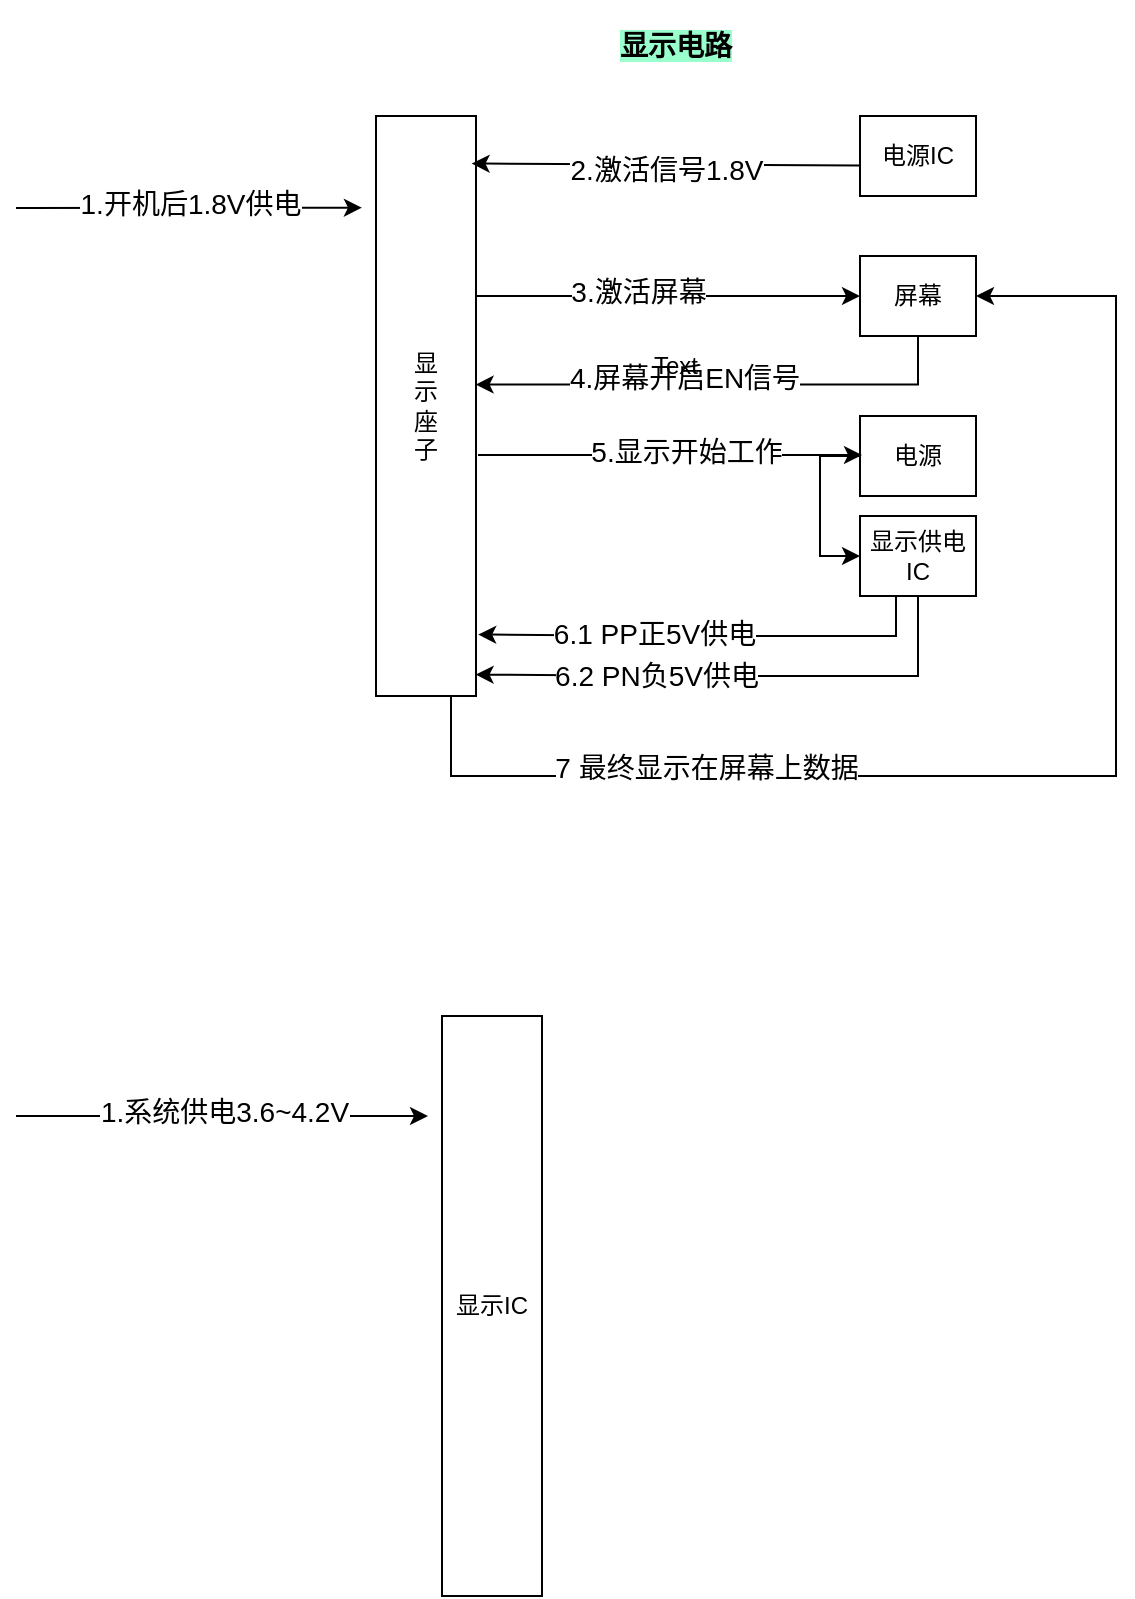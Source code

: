 <mxfile version="24.6.4" type="github">
  <diagram name="第 1 页" id="F-Re6Uvif4Fe4Fc95BMW">
    <mxGraphModel dx="784" dy="-746" grid="1" gridSize="10" guides="1" tooltips="1" connect="1" arrows="1" fold="1" page="1" pageScale="1" pageWidth="827" pageHeight="1169" math="0" shadow="0">
      <root>
        <mxCell id="0" />
        <mxCell id="1" parent="0" />
        <mxCell id="L4pYS3y13BxJtPCVfl_d-1" value="" style="endArrow=classic;html=1;rounded=0;" edge="1" parent="1">
          <mxGeometry width="50" height="50" relative="1" as="geometry">
            <mxPoint x="70" y="1960" as="sourcePoint" />
            <mxPoint x="276" y="1960" as="targetPoint" />
          </mxGeometry>
        </mxCell>
        <mxCell id="L4pYS3y13BxJtPCVfl_d-2" value="Text" style="edgeLabel;html=1;align=center;verticalAlign=middle;resizable=0;points=[];" vertex="1" connectable="0" parent="L4pYS3y13BxJtPCVfl_d-1">
          <mxGeometry x="-0.009" y="2" relative="1" as="geometry">
            <mxPoint as="offset" />
          </mxGeometry>
        </mxCell>
        <mxCell id="L4pYS3y13BxJtPCVfl_d-3" value="&lt;font style=&quot;font-size: 14px;&quot;&gt;1.系统供电3.6~4.2V&lt;/font&gt;" style="edgeLabel;html=1;align=center;verticalAlign=middle;resizable=0;points=[];" vertex="1" connectable="0" parent="L4pYS3y13BxJtPCVfl_d-1">
          <mxGeometry x="0.004" y="2" relative="1" as="geometry">
            <mxPoint as="offset" />
          </mxGeometry>
        </mxCell>
        <mxCell id="L4pYS3y13BxJtPCVfl_d-4" value="显示IC" style="rounded=0;whiteSpace=wrap;html=1;" vertex="1" parent="1">
          <mxGeometry x="283" y="1910" width="50" height="290" as="geometry" />
        </mxCell>
        <mxCell id="L4pYS3y13BxJtPCVfl_d-5" value="" style="endArrow=classic;html=1;rounded=0;entryX=-0.141;entryY=0.158;entryDx=0;entryDy=0;entryPerimeter=0;" edge="1" parent="1" target="L4pYS3y13BxJtPCVfl_d-10">
          <mxGeometry width="50" height="50" relative="1" as="geometry">
            <mxPoint x="70" y="1506" as="sourcePoint" />
            <mxPoint x="260" y="1523.5" as="targetPoint" />
          </mxGeometry>
        </mxCell>
        <mxCell id="L4pYS3y13BxJtPCVfl_d-6" value="Text" style="edgeLabel;html=1;align=center;verticalAlign=middle;resizable=0;points=[];" vertex="1" connectable="0" parent="L4pYS3y13BxJtPCVfl_d-5">
          <mxGeometry x="-0.009" y="2" relative="1" as="geometry">
            <mxPoint as="offset" />
          </mxGeometry>
        </mxCell>
        <mxCell id="L4pYS3y13BxJtPCVfl_d-7" value="&lt;font style=&quot;font-size: 14px;&quot;&gt;1.开机后1.8V供电&lt;/font&gt;" style="edgeLabel;html=1;align=center;verticalAlign=middle;resizable=0;points=[];" vertex="1" connectable="0" parent="L4pYS3y13BxJtPCVfl_d-5">
          <mxGeometry x="0.004" y="2" relative="1" as="geometry">
            <mxPoint as="offset" />
          </mxGeometry>
        </mxCell>
        <mxCell id="L4pYS3y13BxJtPCVfl_d-8" style="edgeStyle=orthogonalEdgeStyle;rounded=0;orthogonalLoop=1;jettySize=auto;html=1;exitX=0.75;exitY=1;exitDx=0;exitDy=0;entryX=1;entryY=0.5;entryDx=0;entryDy=0;" edge="1" parent="1" source="L4pYS3y13BxJtPCVfl_d-10" target="L4pYS3y13BxJtPCVfl_d-21">
          <mxGeometry relative="1" as="geometry">
            <Array as="points">
              <mxPoint x="288" y="1790" />
              <mxPoint x="620" y="1790" />
              <mxPoint x="620" y="1550" />
            </Array>
          </mxGeometry>
        </mxCell>
        <mxCell id="L4pYS3y13BxJtPCVfl_d-9" value="&lt;span style=&quot;font-size: 14px;&quot;&gt;7 最终显示在屏幕上数据&lt;/span&gt;" style="edgeLabel;html=1;align=center;verticalAlign=middle;resizable=0;points=[];" vertex="1" connectable="0" parent="L4pYS3y13BxJtPCVfl_d-8">
          <mxGeometry x="-0.51" y="4" relative="1" as="geometry">
            <mxPoint as="offset" />
          </mxGeometry>
        </mxCell>
        <mxCell id="L4pYS3y13BxJtPCVfl_d-10" value="显&lt;div&gt;示&lt;/div&gt;&lt;div&gt;座&lt;/div&gt;&lt;div&gt;子&lt;/div&gt;" style="rounded=0;whiteSpace=wrap;html=1;" vertex="1" parent="1">
          <mxGeometry x="250" y="1460" width="50" height="290" as="geometry" />
        </mxCell>
        <mxCell id="L4pYS3y13BxJtPCVfl_d-11" value="电源IC" style="rounded=0;whiteSpace=wrap;html=1;" vertex="1" parent="1">
          <mxGeometry x="492" y="1460" width="58" height="40" as="geometry" />
        </mxCell>
        <mxCell id="L4pYS3y13BxJtPCVfl_d-12" value="" style="endArrow=classic;html=1;rounded=0;entryX=0.956;entryY=0.082;entryDx=0;entryDy=0;entryPerimeter=0;exitX=0.003;exitY=0.619;exitDx=0;exitDy=0;exitPerimeter=0;" edge="1" parent="1" source="L4pYS3y13BxJtPCVfl_d-11" target="L4pYS3y13BxJtPCVfl_d-10">
          <mxGeometry width="50" height="50" relative="1" as="geometry">
            <mxPoint x="80" y="1516" as="sourcePoint" />
            <mxPoint x="253" y="1516" as="targetPoint" />
          </mxGeometry>
        </mxCell>
        <mxCell id="L4pYS3y13BxJtPCVfl_d-13" value="Text" style="edgeLabel;html=1;align=center;verticalAlign=middle;resizable=0;points=[];" vertex="1" connectable="0" parent="L4pYS3y13BxJtPCVfl_d-12">
          <mxGeometry x="-0.009" y="2" relative="1" as="geometry">
            <mxPoint as="offset" />
          </mxGeometry>
        </mxCell>
        <mxCell id="L4pYS3y13BxJtPCVfl_d-14" value="&lt;font style=&quot;font-size: 14px;&quot;&gt;2.激活信号1.8V&lt;/font&gt;" style="edgeLabel;html=1;align=center;verticalAlign=middle;resizable=0;points=[];" vertex="1" connectable="0" parent="L4pYS3y13BxJtPCVfl_d-12">
          <mxGeometry x="0.004" y="2" relative="1" as="geometry">
            <mxPoint as="offset" />
          </mxGeometry>
        </mxCell>
        <mxCell id="L4pYS3y13BxJtPCVfl_d-15" value="" style="endArrow=classic;html=1;rounded=0;entryX=0;entryY=0.5;entryDx=0;entryDy=0;" edge="1" parent="1" target="L4pYS3y13BxJtPCVfl_d-21">
          <mxGeometry width="50" height="50" relative="1" as="geometry">
            <mxPoint x="300" y="1550" as="sourcePoint" />
            <mxPoint x="473" y="1550" as="targetPoint" />
          </mxGeometry>
        </mxCell>
        <mxCell id="L4pYS3y13BxJtPCVfl_d-16" value="Text" style="edgeLabel;html=1;align=center;verticalAlign=middle;resizable=0;points=[];" vertex="1" connectable="0" parent="L4pYS3y13BxJtPCVfl_d-15">
          <mxGeometry x="-0.009" y="2" relative="1" as="geometry">
            <mxPoint as="offset" />
          </mxGeometry>
        </mxCell>
        <mxCell id="L4pYS3y13BxJtPCVfl_d-17" value="&lt;font style=&quot;font-size: 14px;&quot;&gt;3.激活屏幕&lt;/font&gt;" style="edgeLabel;html=1;align=center;verticalAlign=middle;resizable=0;points=[];" vertex="1" connectable="0" parent="L4pYS3y13BxJtPCVfl_d-15">
          <mxGeometry x="0.004" y="2" relative="1" as="geometry">
            <mxPoint x="-16" as="offset" />
          </mxGeometry>
        </mxCell>
        <mxCell id="L4pYS3y13BxJtPCVfl_d-18" style="edgeStyle=orthogonalEdgeStyle;rounded=0;orthogonalLoop=1;jettySize=auto;html=1;exitX=0.5;exitY=1;exitDx=0;exitDy=0;entryX=0.996;entryY=0.463;entryDx=0;entryDy=0;entryPerimeter=0;" edge="1" parent="1" source="L4pYS3y13BxJtPCVfl_d-21" target="L4pYS3y13BxJtPCVfl_d-10">
          <mxGeometry relative="1" as="geometry">
            <mxPoint x="521" y="1600" as="targetPoint" />
          </mxGeometry>
        </mxCell>
        <mxCell id="L4pYS3y13BxJtPCVfl_d-19" value="Text" style="edgeLabel;html=1;align=center;verticalAlign=middle;resizable=0;points=[];" vertex="1" connectable="0" parent="L4pYS3y13BxJtPCVfl_d-18">
          <mxGeometry x="-0.01" y="-3" relative="1" as="geometry">
            <mxPoint x="-20" as="offset" />
          </mxGeometry>
        </mxCell>
        <mxCell id="L4pYS3y13BxJtPCVfl_d-20" value="&lt;span style=&quot;font-size: 14px;&quot;&gt;4.屏幕开启EN信号&lt;/span&gt;" style="edgeLabel;html=1;align=center;verticalAlign=middle;resizable=0;points=[];" vertex="1" connectable="0" parent="L4pYS3y13BxJtPCVfl_d-18">
          <mxGeometry x="0.161" y="-7" relative="1" as="geometry">
            <mxPoint x="1" y="3" as="offset" />
          </mxGeometry>
        </mxCell>
        <mxCell id="L4pYS3y13BxJtPCVfl_d-21" value="屏幕" style="rounded=0;whiteSpace=wrap;html=1;" vertex="1" parent="1">
          <mxGeometry x="492" y="1530" width="58" height="40" as="geometry" />
        </mxCell>
        <mxCell id="L4pYS3y13BxJtPCVfl_d-22" value="显示供电IC" style="rounded=0;whiteSpace=wrap;html=1;" vertex="1" parent="1">
          <mxGeometry x="492" y="1660" width="58" height="40" as="geometry" />
        </mxCell>
        <mxCell id="L4pYS3y13BxJtPCVfl_d-23" style="edgeStyle=orthogonalEdgeStyle;rounded=0;orthogonalLoop=1;jettySize=auto;html=1;exitX=0;exitY=0.75;exitDx=0;exitDy=0;entryX=0;entryY=0.5;entryDx=0;entryDy=0;" edge="1" parent="1" source="L4pYS3y13BxJtPCVfl_d-24" target="L4pYS3y13BxJtPCVfl_d-22">
          <mxGeometry relative="1" as="geometry">
            <Array as="points">
              <mxPoint x="492" y="1630" />
              <mxPoint x="472" y="1630" />
              <mxPoint x="472" y="1680" />
            </Array>
          </mxGeometry>
        </mxCell>
        <mxCell id="L4pYS3y13BxJtPCVfl_d-24" value="电源" style="rounded=0;whiteSpace=wrap;html=1;" vertex="1" parent="1">
          <mxGeometry x="492" y="1610" width="58" height="40" as="geometry" />
        </mxCell>
        <mxCell id="L4pYS3y13BxJtPCVfl_d-25" value="" style="endArrow=classic;html=1;rounded=0;entryX=0;entryY=0.5;entryDx=0;entryDy=0;" edge="1" parent="1">
          <mxGeometry width="50" height="50" relative="1" as="geometry">
            <mxPoint x="301" y="1629.5" as="sourcePoint" />
            <mxPoint x="493" y="1629.5" as="targetPoint" />
          </mxGeometry>
        </mxCell>
        <mxCell id="L4pYS3y13BxJtPCVfl_d-26" value="Text" style="edgeLabel;html=1;align=center;verticalAlign=middle;resizable=0;points=[];" vertex="1" connectable="0" parent="L4pYS3y13BxJtPCVfl_d-25">
          <mxGeometry x="-0.009" y="2" relative="1" as="geometry">
            <mxPoint as="offset" />
          </mxGeometry>
        </mxCell>
        <mxCell id="L4pYS3y13BxJtPCVfl_d-27" value="&lt;font style=&quot;font-size: 14px;&quot;&gt;5.显示开始工作&lt;/font&gt;" style="edgeLabel;html=1;align=center;verticalAlign=middle;resizable=0;points=[];" vertex="1" connectable="0" parent="L4pYS3y13BxJtPCVfl_d-25">
          <mxGeometry x="0.004" y="2" relative="1" as="geometry">
            <mxPoint x="7" as="offset" />
          </mxGeometry>
        </mxCell>
        <mxCell id="L4pYS3y13BxJtPCVfl_d-28" style="edgeStyle=orthogonalEdgeStyle;rounded=0;orthogonalLoop=1;jettySize=auto;html=1;exitX=0.5;exitY=1;exitDx=0;exitDy=0;entryX=1.022;entryY=0.894;entryDx=0;entryDy=0;entryPerimeter=0;" edge="1" parent="1" source="L4pYS3y13BxJtPCVfl_d-22" target="L4pYS3y13BxJtPCVfl_d-10">
          <mxGeometry relative="1" as="geometry">
            <Array as="points">
              <mxPoint x="510" y="1700" />
              <mxPoint x="510" y="1720" />
              <mxPoint x="396" y="1720" />
            </Array>
          </mxGeometry>
        </mxCell>
        <mxCell id="L4pYS3y13BxJtPCVfl_d-29" value="&lt;span style=&quot;font-size: 14px;&quot;&gt;6.1 PP正5V供电&lt;/span&gt;" style="edgeLabel;html=1;align=center;verticalAlign=middle;resizable=0;points=[];" vertex="1" connectable="0" parent="L4pYS3y13BxJtPCVfl_d-28">
          <mxGeometry x="0.269" y="-1" relative="1" as="geometry">
            <mxPoint as="offset" />
          </mxGeometry>
        </mxCell>
        <mxCell id="L4pYS3y13BxJtPCVfl_d-30" style="edgeStyle=orthogonalEdgeStyle;rounded=0;orthogonalLoop=1;jettySize=auto;html=1;exitX=0.5;exitY=1;exitDx=0;exitDy=0;entryX=0.996;entryY=0.963;entryDx=0;entryDy=0;entryPerimeter=0;" edge="1" parent="1" source="L4pYS3y13BxJtPCVfl_d-22" target="L4pYS3y13BxJtPCVfl_d-10">
          <mxGeometry relative="1" as="geometry">
            <Array as="points">
              <mxPoint x="521" y="1740" />
              <mxPoint x="396" y="1740" />
            </Array>
          </mxGeometry>
        </mxCell>
        <mxCell id="L4pYS3y13BxJtPCVfl_d-31" value="&lt;span style=&quot;font-size: 14px;&quot;&gt;6.2 PN负5V供电&lt;/span&gt;" style="edgeLabel;html=1;align=center;verticalAlign=middle;resizable=0;points=[];" vertex="1" connectable="0" parent="L4pYS3y13BxJtPCVfl_d-30">
          <mxGeometry x="0.211" relative="1" as="geometry">
            <mxPoint x="-13" as="offset" />
          </mxGeometry>
        </mxCell>
        <mxCell id="L4pYS3y13BxJtPCVfl_d-32" value="Text" style="text;html=1;align=center;verticalAlign=middle;whiteSpace=wrap;rounded=0;" vertex="1" parent="1">
          <mxGeometry x="370" y="1570" width="60" height="30" as="geometry" />
        </mxCell>
        <mxCell id="L4pYS3y13BxJtPCVfl_d-33" value="&lt;h3&gt;&lt;b style=&quot;background-color: rgb(153, 255, 204);&quot;&gt;显示电路&lt;/b&gt;&lt;/h3&gt;" style="text;html=1;align=center;verticalAlign=middle;whiteSpace=wrap;rounded=0;" vertex="1" parent="1">
          <mxGeometry x="370" y="1410" width="60" height="30" as="geometry" />
        </mxCell>
      </root>
    </mxGraphModel>
  </diagram>
</mxfile>
